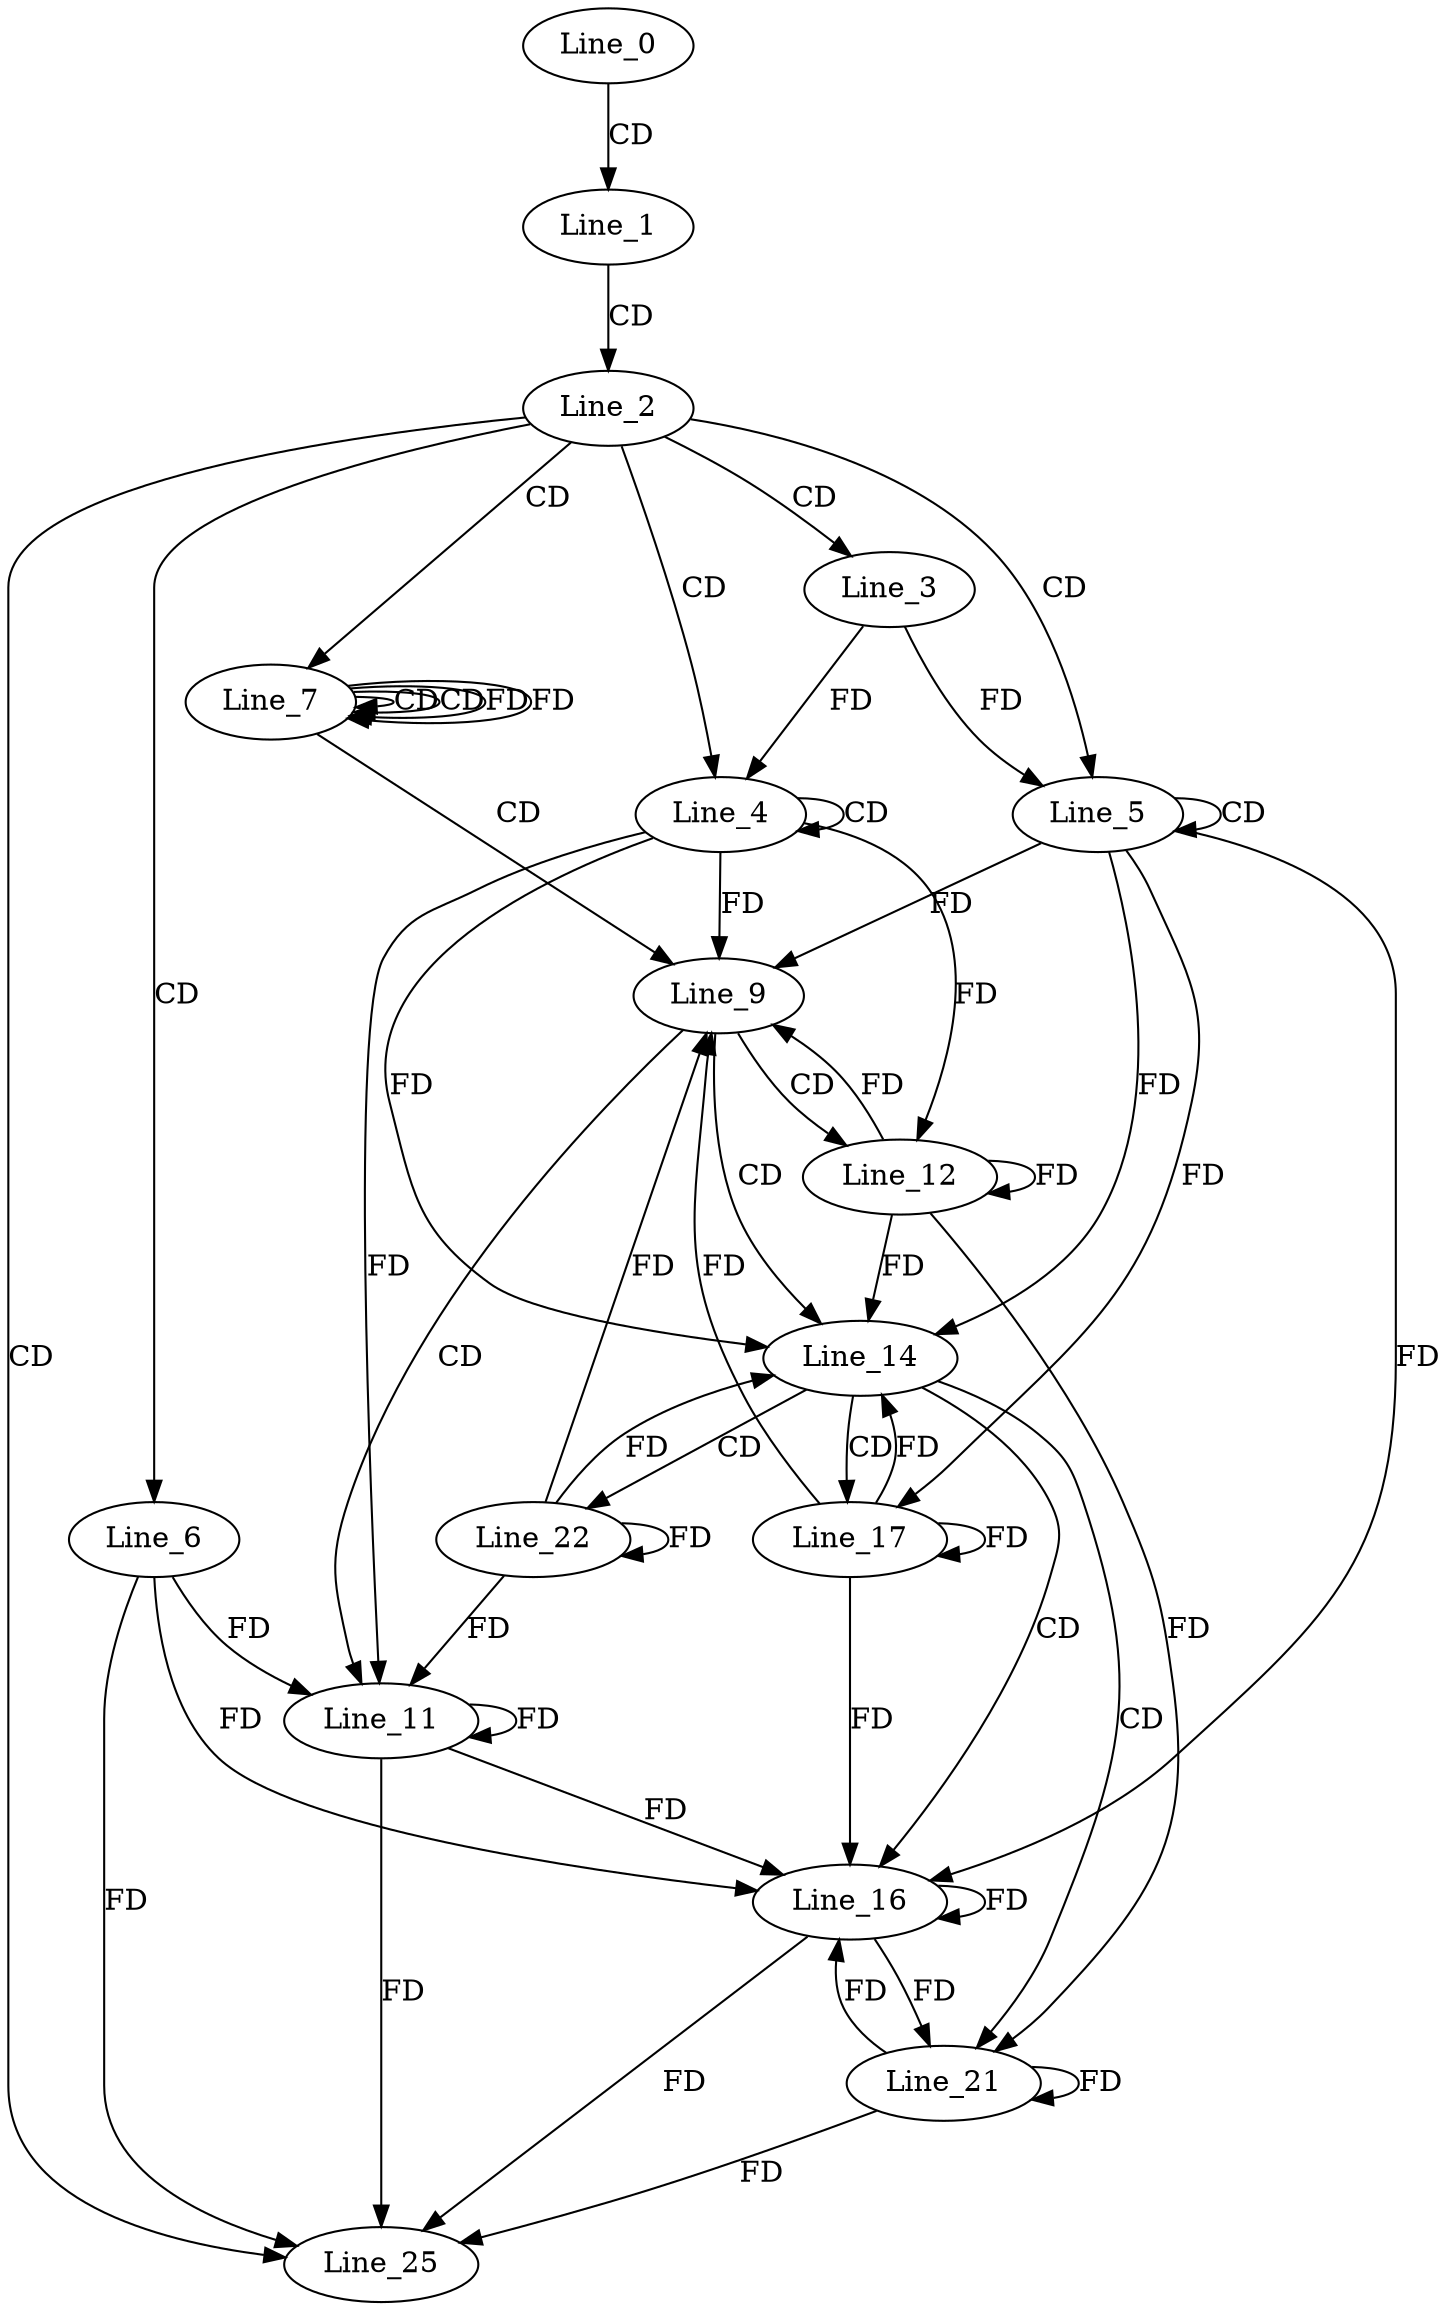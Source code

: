 digraph G {
  Line_0;
  Line_1;
  Line_2;
  Line_3;
  Line_4;
  Line_4;
  Line_5;
  Line_5;
  Line_6;
  Line_7;
  Line_7;
  Line_7;
  Line_9;
  Line_11;
  Line_12;
  Line_14;
  Line_16;
  Line_17;
  Line_21;
  Line_22;
  Line_25;
  Line_0 -> Line_1 [ label="CD" ];
  Line_1 -> Line_2 [ label="CD" ];
  Line_2 -> Line_3 [ label="CD" ];
  Line_2 -> Line_4 [ label="CD" ];
  Line_4 -> Line_4 [ label="CD" ];
  Line_3 -> Line_4 [ label="FD" ];
  Line_2 -> Line_5 [ label="CD" ];
  Line_5 -> Line_5 [ label="CD" ];
  Line_3 -> Line_5 [ label="FD" ];
  Line_2 -> Line_6 [ label="CD" ];
  Line_2 -> Line_7 [ label="CD" ];
  Line_7 -> Line_7 [ label="CD" ];
  Line_7 -> Line_7 [ label="CD" ];
  Line_7 -> Line_7 [ label="FD" ];
  Line_7 -> Line_9 [ label="CD" ];
  Line_4 -> Line_9 [ label="FD" ];
  Line_5 -> Line_9 [ label="FD" ];
  Line_9 -> Line_11 [ label="CD" ];
  Line_11 -> Line_11 [ label="FD" ];
  Line_6 -> Line_11 [ label="FD" ];
  Line_4 -> Line_11 [ label="FD" ];
  Line_9 -> Line_12 [ label="CD" ];
  Line_12 -> Line_12 [ label="FD" ];
  Line_4 -> Line_12 [ label="FD" ];
  Line_9 -> Line_14 [ label="CD" ];
  Line_12 -> Line_14 [ label="FD" ];
  Line_4 -> Line_14 [ label="FD" ];
  Line_5 -> Line_14 [ label="FD" ];
  Line_14 -> Line_16 [ label="CD" ];
  Line_11 -> Line_16 [ label="FD" ];
  Line_16 -> Line_16 [ label="FD" ];
  Line_6 -> Line_16 [ label="FD" ];
  Line_5 -> Line_16 [ label="FD" ];
  Line_14 -> Line_17 [ label="CD" ];
  Line_17 -> Line_17 [ label="FD" ];
  Line_5 -> Line_17 [ label="FD" ];
  Line_14 -> Line_21 [ label="CD" ];
  Line_16 -> Line_21 [ label="FD" ];
  Line_21 -> Line_21 [ label="FD" ];
  Line_12 -> Line_21 [ label="FD" ];
  Line_14 -> Line_22 [ label="CD" ];
  Line_22 -> Line_22 [ label="FD" ];
  Line_2 -> Line_25 [ label="CD" ];
  Line_11 -> Line_25 [ label="FD" ];
  Line_16 -> Line_25 [ label="FD" ];
  Line_21 -> Line_25 [ label="FD" ];
  Line_6 -> Line_25 [ label="FD" ];
  Line_7 -> Line_7 [ label="FD" ];
  Line_12 -> Line_9 [ label="FD" ];
  Line_22 -> Line_9 [ label="FD" ];
  Line_17 -> Line_9 [ label="FD" ];
  Line_22 -> Line_11 [ label="FD" ];
  Line_22 -> Line_14 [ label="FD" ];
  Line_17 -> Line_14 [ label="FD" ];
  Line_21 -> Line_16 [ label="FD" ];
  Line_17 -> Line_16 [ label="FD" ];
}
